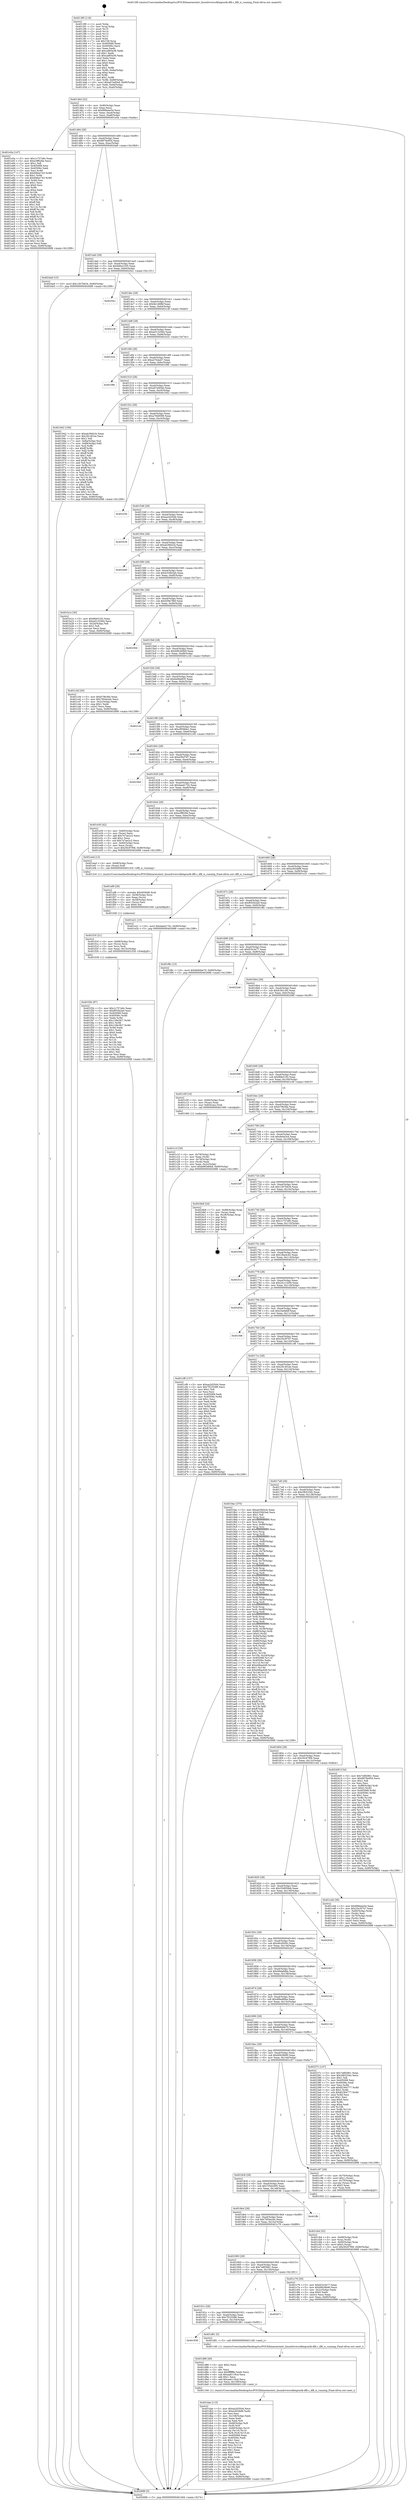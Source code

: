 digraph "0x4013f0" {
  label = "0x4013f0 (/mnt/c/Users/mathe/Desktop/tcc/POCII/binaries/extr_linuxdriversclktegraclk-dfll.c_dfll_is_running_Final-ollvm.out::main(0))"
  labelloc = "t"
  node[shape=record]

  Entry [label="",width=0.3,height=0.3,shape=circle,fillcolor=black,style=filled]
  "0x401464" [label="{
     0x401464 [32]\l
     | [instrs]\l
     &nbsp;&nbsp;0x401464 \<+6\>: mov -0x90(%rbp),%eax\l
     &nbsp;&nbsp;0x40146a \<+2\>: mov %eax,%ecx\l
     &nbsp;&nbsp;0x40146c \<+6\>: sub $0x868eea5d,%ecx\l
     &nbsp;&nbsp;0x401472 \<+6\>: mov %eax,-0xa4(%rbp)\l
     &nbsp;&nbsp;0x401478 \<+6\>: mov %ecx,-0xa8(%rbp)\l
     &nbsp;&nbsp;0x40147e \<+6\>: je 0000000000401e5a \<main+0xa6a\>\l
  }"]
  "0x401e5a" [label="{
     0x401e5a [147]\l
     | [instrs]\l
     &nbsp;&nbsp;0x401e5a \<+5\>: mov $0x1c757a9c,%eax\l
     &nbsp;&nbsp;0x401e5f \<+5\>: mov $0xe3ff026e,%ecx\l
     &nbsp;&nbsp;0x401e64 \<+2\>: mov $0x1,%dl\l
     &nbsp;&nbsp;0x401e66 \<+7\>: mov 0x405068,%esi\l
     &nbsp;&nbsp;0x401e6d \<+7\>: mov 0x40506c,%edi\l
     &nbsp;&nbsp;0x401e74 \<+3\>: mov %esi,%r8d\l
     &nbsp;&nbsp;0x401e77 \<+7\>: add $0x94fee743,%r8d\l
     &nbsp;&nbsp;0x401e7e \<+4\>: sub $0x1,%r8d\l
     &nbsp;&nbsp;0x401e82 \<+7\>: sub $0x94fee743,%r8d\l
     &nbsp;&nbsp;0x401e89 \<+4\>: imul %r8d,%esi\l
     &nbsp;&nbsp;0x401e8d \<+3\>: and $0x1,%esi\l
     &nbsp;&nbsp;0x401e90 \<+3\>: cmp $0x0,%esi\l
     &nbsp;&nbsp;0x401e93 \<+4\>: sete %r9b\l
     &nbsp;&nbsp;0x401e97 \<+3\>: cmp $0xa,%edi\l
     &nbsp;&nbsp;0x401e9a \<+4\>: setl %r10b\l
     &nbsp;&nbsp;0x401e9e \<+3\>: mov %r9b,%r11b\l
     &nbsp;&nbsp;0x401ea1 \<+4\>: xor $0xff,%r11b\l
     &nbsp;&nbsp;0x401ea5 \<+3\>: mov %r10b,%bl\l
     &nbsp;&nbsp;0x401ea8 \<+3\>: xor $0xff,%bl\l
     &nbsp;&nbsp;0x401eab \<+3\>: xor $0x1,%dl\l
     &nbsp;&nbsp;0x401eae \<+3\>: mov %r11b,%r14b\l
     &nbsp;&nbsp;0x401eb1 \<+4\>: and $0xff,%r14b\l
     &nbsp;&nbsp;0x401eb5 \<+3\>: and %dl,%r9b\l
     &nbsp;&nbsp;0x401eb8 \<+3\>: mov %bl,%r15b\l
     &nbsp;&nbsp;0x401ebb \<+4\>: and $0xff,%r15b\l
     &nbsp;&nbsp;0x401ebf \<+3\>: and %dl,%r10b\l
     &nbsp;&nbsp;0x401ec2 \<+3\>: or %r9b,%r14b\l
     &nbsp;&nbsp;0x401ec5 \<+3\>: or %r10b,%r15b\l
     &nbsp;&nbsp;0x401ec8 \<+3\>: xor %r15b,%r14b\l
     &nbsp;&nbsp;0x401ecb \<+3\>: or %bl,%r11b\l
     &nbsp;&nbsp;0x401ece \<+4\>: xor $0xff,%r11b\l
     &nbsp;&nbsp;0x401ed2 \<+3\>: or $0x1,%dl\l
     &nbsp;&nbsp;0x401ed5 \<+3\>: and %dl,%r11b\l
     &nbsp;&nbsp;0x401ed8 \<+3\>: or %r11b,%r14b\l
     &nbsp;&nbsp;0x401edb \<+4\>: test $0x1,%r14b\l
     &nbsp;&nbsp;0x401edf \<+3\>: cmovne %ecx,%eax\l
     &nbsp;&nbsp;0x401ee2 \<+6\>: mov %eax,-0x90(%rbp)\l
     &nbsp;&nbsp;0x401ee8 \<+5\>: jmp 0000000000402688 \<main+0x1298\>\l
  }"]
  "0x401484" [label="{
     0x401484 [28]\l
     | [instrs]\l
     &nbsp;&nbsp;0x401484 \<+5\>: jmp 0000000000401489 \<main+0x99\>\l
     &nbsp;&nbsp;0x401489 \<+6\>: mov -0xa4(%rbp),%eax\l
     &nbsp;&nbsp;0x40148f \<+5\>: sub $0x8976e954,%eax\l
     &nbsp;&nbsp;0x401494 \<+6\>: mov %eax,-0xac(%rbp)\l
     &nbsp;&nbsp;0x40149a \<+6\>: je 00000000004024a9 \<main+0x10b9\>\l
  }"]
  Exit [label="",width=0.3,height=0.3,shape=circle,fillcolor=black,style=filled,peripheries=2]
  "0x4024a9" [label="{
     0x4024a9 [15]\l
     | [instrs]\l
     &nbsp;&nbsp;0x4024a9 \<+10\>: movl $0x12b7b634,-0x90(%rbp)\l
     &nbsp;&nbsp;0x4024b3 \<+5\>: jmp 0000000000402688 \<main+0x1298\>\l
  }"]
  "0x4014a0" [label="{
     0x4014a0 [28]\l
     | [instrs]\l
     &nbsp;&nbsp;0x4014a0 \<+5\>: jmp 00000000004014a5 \<main+0xb5\>\l
     &nbsp;&nbsp;0x4014a5 \<+6\>: mov -0xa4(%rbp),%eax\l
     &nbsp;&nbsp;0x4014ab \<+5\>: sub $0x9d0a1035,%eax\l
     &nbsp;&nbsp;0x4014b0 \<+6\>: mov %eax,-0xb0(%rbp)\l
     &nbsp;&nbsp;0x4014b6 \<+6\>: je 00000000004025e1 \<main+0x11f1\>\l
  }"]
  "0x401f2b" [label="{
     0x401f2b [97]\l
     | [instrs]\l
     &nbsp;&nbsp;0x401f2b \<+5\>: mov $0x1c757a9c,%eax\l
     &nbsp;&nbsp;0x401f30 \<+5\>: mov $0xf055b2a0,%esi\l
     &nbsp;&nbsp;0x401f35 \<+7\>: mov 0x405068,%edx\l
     &nbsp;&nbsp;0x401f3c \<+8\>: mov 0x40506c,%r8d\l
     &nbsp;&nbsp;0x401f44 \<+3\>: mov %edx,%r9d\l
     &nbsp;&nbsp;0x401f47 \<+7\>: sub $0x129e3fc7,%r9d\l
     &nbsp;&nbsp;0x401f4e \<+4\>: sub $0x1,%r9d\l
     &nbsp;&nbsp;0x401f52 \<+7\>: add $0x129e3fc7,%r9d\l
     &nbsp;&nbsp;0x401f59 \<+4\>: imul %r9d,%edx\l
     &nbsp;&nbsp;0x401f5d \<+3\>: and $0x1,%edx\l
     &nbsp;&nbsp;0x401f60 \<+3\>: cmp $0x0,%edx\l
     &nbsp;&nbsp;0x401f63 \<+4\>: sete %r10b\l
     &nbsp;&nbsp;0x401f67 \<+4\>: cmp $0xa,%r8d\l
     &nbsp;&nbsp;0x401f6b \<+4\>: setl %r11b\l
     &nbsp;&nbsp;0x401f6f \<+3\>: mov %r10b,%bl\l
     &nbsp;&nbsp;0x401f72 \<+3\>: and %r11b,%bl\l
     &nbsp;&nbsp;0x401f75 \<+3\>: xor %r11b,%r10b\l
     &nbsp;&nbsp;0x401f78 \<+3\>: or %r10b,%bl\l
     &nbsp;&nbsp;0x401f7b \<+3\>: test $0x1,%bl\l
     &nbsp;&nbsp;0x401f7e \<+3\>: cmovne %esi,%eax\l
     &nbsp;&nbsp;0x401f81 \<+6\>: mov %eax,-0x90(%rbp)\l
     &nbsp;&nbsp;0x401f87 \<+5\>: jmp 0000000000402688 \<main+0x1298\>\l
  }"]
  "0x4025e1" [label="{
     0x4025e1\l
  }", style=dashed]
  "0x4014bc" [label="{
     0x4014bc [28]\l
     | [instrs]\l
     &nbsp;&nbsp;0x4014bc \<+5\>: jmp 00000000004014c1 \<main+0xd1\>\l
     &nbsp;&nbsp;0x4014c1 \<+6\>: mov -0xa4(%rbp),%eax\l
     &nbsp;&nbsp;0x4014c7 \<+5\>: sub $0x9e146fbf,%eax\l
     &nbsp;&nbsp;0x4014cc \<+6\>: mov %eax,-0xb4(%rbp)\l
     &nbsp;&nbsp;0x4014d2 \<+6\>: je 00000000004021df \<main+0xdef\>\l
  }"]
  "0x401f16" [label="{
     0x401f16 [21]\l
     | [instrs]\l
     &nbsp;&nbsp;0x401f16 \<+4\>: mov -0x68(%rbp),%rcx\l
     &nbsp;&nbsp;0x401f1a \<+3\>: mov (%rcx),%rcx\l
     &nbsp;&nbsp;0x401f1d \<+3\>: mov %rcx,%rdi\l
     &nbsp;&nbsp;0x401f20 \<+6\>: mov %eax,-0x15c(%rbp)\l
     &nbsp;&nbsp;0x401f26 \<+5\>: call 0000000000401030 \<free@plt\>\l
     | [calls]\l
     &nbsp;&nbsp;0x401030 \{1\} (unknown)\l
  }"]
  "0x4021df" [label="{
     0x4021df\l
  }", style=dashed]
  "0x4014d8" [label="{
     0x4014d8 [28]\l
     | [instrs]\l
     &nbsp;&nbsp;0x4014d8 \<+5\>: jmp 00000000004014dd \<main+0xed\>\l
     &nbsp;&nbsp;0x4014dd \<+6\>: mov -0xa4(%rbp),%eax\l
     &nbsp;&nbsp;0x4014e3 \<+5\>: sub $0xa0132564,%eax\l
     &nbsp;&nbsp;0x4014e8 \<+6\>: mov %eax,-0xb8(%rbp)\l
     &nbsp;&nbsp;0x4014ee \<+6\>: je 0000000000401b3c \<main+0x74c\>\l
  }"]
  "0x401ef9" [label="{
     0x401ef9 [29]\l
     | [instrs]\l
     &nbsp;&nbsp;0x401ef9 \<+10\>: movabs $0x4030d6,%rdi\l
     &nbsp;&nbsp;0x401f03 \<+4\>: mov -0x58(%rbp),%rcx\l
     &nbsp;&nbsp;0x401f07 \<+2\>: mov %eax,(%rcx)\l
     &nbsp;&nbsp;0x401f09 \<+4\>: mov -0x58(%rbp),%rcx\l
     &nbsp;&nbsp;0x401f0d \<+2\>: mov (%rcx),%esi\l
     &nbsp;&nbsp;0x401f0f \<+2\>: mov $0x0,%al\l
     &nbsp;&nbsp;0x401f11 \<+5\>: call 0000000000401040 \<printf@plt\>\l
     | [calls]\l
     &nbsp;&nbsp;0x401040 \{1\} (unknown)\l
  }"]
  "0x401b3c" [label="{
     0x401b3c\l
  }", style=dashed]
  "0x4014f4" [label="{
     0x4014f4 [28]\l
     | [instrs]\l
     &nbsp;&nbsp;0x4014f4 \<+5\>: jmp 00000000004014f9 \<main+0x109\>\l
     &nbsp;&nbsp;0x4014f9 \<+6\>: mov -0xa4(%rbp),%eax\l
     &nbsp;&nbsp;0x4014ff \<+5\>: sub $0xa27b4a47,%eax\l
     &nbsp;&nbsp;0x401504 \<+6\>: mov %eax,-0xbc(%rbp)\l
     &nbsp;&nbsp;0x40150a \<+6\>: je 0000000000401f9b \<main+0xbab\>\l
  }"]
  "0x401dae" [label="{
     0x401dae [115]\l
     | [instrs]\l
     &nbsp;&nbsp;0x401dae \<+5\>: mov $0xaa2d35d4,%ecx\l
     &nbsp;&nbsp;0x401db3 \<+5\>: mov $0xec834bf6,%edx\l
     &nbsp;&nbsp;0x401db8 \<+2\>: xor %esi,%esi\l
     &nbsp;&nbsp;0x401dba \<+6\>: mov -0x158(%rbp),%edi\l
     &nbsp;&nbsp;0x401dc0 \<+3\>: imul %eax,%edi\l
     &nbsp;&nbsp;0x401dc3 \<+3\>: movslq %edi,%r8\l
     &nbsp;&nbsp;0x401dc6 \<+4\>: mov -0x68(%rbp),%r9\l
     &nbsp;&nbsp;0x401dca \<+3\>: mov (%r9),%r9\l
     &nbsp;&nbsp;0x401dcd \<+4\>: mov -0x60(%rbp),%r10\l
     &nbsp;&nbsp;0x401dd1 \<+3\>: movslq (%r10),%r10\l
     &nbsp;&nbsp;0x401dd4 \<+4\>: mov %r8,(%r9,%r10,8)\l
     &nbsp;&nbsp;0x401dd8 \<+7\>: mov 0x405068,%eax\l
     &nbsp;&nbsp;0x401ddf \<+7\>: mov 0x40506c,%edi\l
     &nbsp;&nbsp;0x401de6 \<+3\>: sub $0x1,%esi\l
     &nbsp;&nbsp;0x401de9 \<+3\>: mov %eax,%r11d\l
     &nbsp;&nbsp;0x401dec \<+3\>: add %esi,%r11d\l
     &nbsp;&nbsp;0x401def \<+4\>: imul %r11d,%eax\l
     &nbsp;&nbsp;0x401df3 \<+3\>: and $0x1,%eax\l
     &nbsp;&nbsp;0x401df6 \<+3\>: cmp $0x0,%eax\l
     &nbsp;&nbsp;0x401df9 \<+3\>: sete %bl\l
     &nbsp;&nbsp;0x401dfc \<+3\>: cmp $0xa,%edi\l
     &nbsp;&nbsp;0x401dff \<+4\>: setl %r14b\l
     &nbsp;&nbsp;0x401e03 \<+3\>: mov %bl,%r15b\l
     &nbsp;&nbsp;0x401e06 \<+3\>: and %r14b,%r15b\l
     &nbsp;&nbsp;0x401e09 \<+3\>: xor %r14b,%bl\l
     &nbsp;&nbsp;0x401e0c \<+3\>: or %bl,%r15b\l
     &nbsp;&nbsp;0x401e0f \<+4\>: test $0x1,%r15b\l
     &nbsp;&nbsp;0x401e13 \<+3\>: cmovne %edx,%ecx\l
     &nbsp;&nbsp;0x401e16 \<+6\>: mov %ecx,-0x90(%rbp)\l
     &nbsp;&nbsp;0x401e1c \<+5\>: jmp 0000000000402688 \<main+0x1298\>\l
  }"]
  "0x401f9b" [label="{
     0x401f9b\l
  }", style=dashed]
  "0x401510" [label="{
     0x401510 [28]\l
     | [instrs]\l
     &nbsp;&nbsp;0x401510 \<+5\>: jmp 0000000000401515 \<main+0x125\>\l
     &nbsp;&nbsp;0x401515 \<+6\>: mov -0xa4(%rbp),%eax\l
     &nbsp;&nbsp;0x40151b \<+5\>: sub $0xa67ed04d,%eax\l
     &nbsp;&nbsp;0x401520 \<+6\>: mov %eax,-0xc0(%rbp)\l
     &nbsp;&nbsp;0x401526 \<+6\>: je 0000000000401942 \<main+0x552\>\l
  }"]
  "0x401d86" [label="{
     0x401d86 [40]\l
     | [instrs]\l
     &nbsp;&nbsp;0x401d86 \<+5\>: mov $0x2,%ecx\l
     &nbsp;&nbsp;0x401d8b \<+1\>: cltd\l
     &nbsp;&nbsp;0x401d8c \<+2\>: idiv %ecx\l
     &nbsp;&nbsp;0x401d8e \<+6\>: imul $0xfffffffe,%edx,%ecx\l
     &nbsp;&nbsp;0x401d94 \<+6\>: sub $0xaa6119cd,%ecx\l
     &nbsp;&nbsp;0x401d9a \<+3\>: add $0x1,%ecx\l
     &nbsp;&nbsp;0x401d9d \<+6\>: add $0xaa6119cd,%ecx\l
     &nbsp;&nbsp;0x401da3 \<+6\>: mov %ecx,-0x158(%rbp)\l
     &nbsp;&nbsp;0x401da9 \<+5\>: call 0000000000401160 \<next_i\>\l
     | [calls]\l
     &nbsp;&nbsp;0x401160 \{1\} (/mnt/c/Users/mathe/Desktop/tcc/POCII/binaries/extr_linuxdriversclktegraclk-dfll.c_dfll_is_running_Final-ollvm.out::next_i)\l
  }"]
  "0x401942" [label="{
     0x401942 [106]\l
     | [instrs]\l
     &nbsp;&nbsp;0x401942 \<+5\>: mov $0xab39d2cb,%eax\l
     &nbsp;&nbsp;0x401947 \<+5\>: mov $0x2814f1ee,%ecx\l
     &nbsp;&nbsp;0x40194c \<+2\>: mov $0x1,%dl\l
     &nbsp;&nbsp;0x40194e \<+7\>: mov -0x8a(%rbp),%sil\l
     &nbsp;&nbsp;0x401955 \<+7\>: mov -0x89(%rbp),%dil\l
     &nbsp;&nbsp;0x40195c \<+3\>: mov %sil,%r8b\l
     &nbsp;&nbsp;0x40195f \<+4\>: xor $0xff,%r8b\l
     &nbsp;&nbsp;0x401963 \<+3\>: mov %dil,%r9b\l
     &nbsp;&nbsp;0x401966 \<+4\>: xor $0xff,%r9b\l
     &nbsp;&nbsp;0x40196a \<+3\>: xor $0x1,%dl\l
     &nbsp;&nbsp;0x40196d \<+3\>: mov %r8b,%r10b\l
     &nbsp;&nbsp;0x401970 \<+4\>: and $0xff,%r10b\l
     &nbsp;&nbsp;0x401974 \<+3\>: and %dl,%sil\l
     &nbsp;&nbsp;0x401977 \<+3\>: mov %r9b,%r11b\l
     &nbsp;&nbsp;0x40197a \<+4\>: and $0xff,%r11b\l
     &nbsp;&nbsp;0x40197e \<+3\>: and %dl,%dil\l
     &nbsp;&nbsp;0x401981 \<+3\>: or %sil,%r10b\l
     &nbsp;&nbsp;0x401984 \<+3\>: or %dil,%r11b\l
     &nbsp;&nbsp;0x401987 \<+3\>: xor %r11b,%r10b\l
     &nbsp;&nbsp;0x40198a \<+3\>: or %r9b,%r8b\l
     &nbsp;&nbsp;0x40198d \<+4\>: xor $0xff,%r8b\l
     &nbsp;&nbsp;0x401991 \<+3\>: or $0x1,%dl\l
     &nbsp;&nbsp;0x401994 \<+3\>: and %dl,%r8b\l
     &nbsp;&nbsp;0x401997 \<+3\>: or %r8b,%r10b\l
     &nbsp;&nbsp;0x40199a \<+4\>: test $0x1,%r10b\l
     &nbsp;&nbsp;0x40199e \<+3\>: cmovne %ecx,%eax\l
     &nbsp;&nbsp;0x4019a1 \<+6\>: mov %eax,-0x90(%rbp)\l
     &nbsp;&nbsp;0x4019a7 \<+5\>: jmp 0000000000402688 \<main+0x1298\>\l
  }"]
  "0x40152c" [label="{
     0x40152c [28]\l
     | [instrs]\l
     &nbsp;&nbsp;0x40152c \<+5\>: jmp 0000000000401531 \<main+0x141\>\l
     &nbsp;&nbsp;0x401531 \<+6\>: mov -0xa4(%rbp),%eax\l
     &nbsp;&nbsp;0x401537 \<+5\>: sub $0xa7948599,%eax\l
     &nbsp;&nbsp;0x40153c \<+6\>: mov %eax,-0xc4(%rbp)\l
     &nbsp;&nbsp;0x401542 \<+6\>: je 000000000040225b \<main+0xe6b\>\l
  }"]
  "0x402688" [label="{
     0x402688 [5]\l
     | [instrs]\l
     &nbsp;&nbsp;0x402688 \<+5\>: jmp 0000000000401464 \<main+0x74\>\l
  }"]
  "0x4013f0" [label="{
     0x4013f0 [116]\l
     | [instrs]\l
     &nbsp;&nbsp;0x4013f0 \<+1\>: push %rbp\l
     &nbsp;&nbsp;0x4013f1 \<+3\>: mov %rsp,%rbp\l
     &nbsp;&nbsp;0x4013f4 \<+2\>: push %r15\l
     &nbsp;&nbsp;0x4013f6 \<+2\>: push %r14\l
     &nbsp;&nbsp;0x4013f8 \<+2\>: push %r13\l
     &nbsp;&nbsp;0x4013fa \<+2\>: push %r12\l
     &nbsp;&nbsp;0x4013fc \<+1\>: push %rbx\l
     &nbsp;&nbsp;0x4013fd \<+7\>: sub $0x158,%rsp\l
     &nbsp;&nbsp;0x401404 \<+7\>: mov 0x405068,%eax\l
     &nbsp;&nbsp;0x40140b \<+7\>: mov 0x40506c,%ecx\l
     &nbsp;&nbsp;0x401412 \<+2\>: mov %eax,%edx\l
     &nbsp;&nbsp;0x401414 \<+6\>: add $0xcaf93a38,%edx\l
     &nbsp;&nbsp;0x40141a \<+3\>: sub $0x1,%edx\l
     &nbsp;&nbsp;0x40141d \<+6\>: sub $0xcaf93a38,%edx\l
     &nbsp;&nbsp;0x401423 \<+3\>: imul %edx,%eax\l
     &nbsp;&nbsp;0x401426 \<+3\>: and $0x1,%eax\l
     &nbsp;&nbsp;0x401429 \<+3\>: cmp $0x0,%eax\l
     &nbsp;&nbsp;0x40142c \<+4\>: sete %r8b\l
     &nbsp;&nbsp;0x401430 \<+4\>: and $0x1,%r8b\l
     &nbsp;&nbsp;0x401434 \<+7\>: mov %r8b,-0x8a(%rbp)\l
     &nbsp;&nbsp;0x40143b \<+3\>: cmp $0xa,%ecx\l
     &nbsp;&nbsp;0x40143e \<+4\>: setl %r8b\l
     &nbsp;&nbsp;0x401442 \<+4\>: and $0x1,%r8b\l
     &nbsp;&nbsp;0x401446 \<+7\>: mov %r8b,-0x89(%rbp)\l
     &nbsp;&nbsp;0x40144d \<+10\>: movl $0xa67ed04d,-0x90(%rbp)\l
     &nbsp;&nbsp;0x401457 \<+6\>: mov %edi,-0x94(%rbp)\l
     &nbsp;&nbsp;0x40145d \<+7\>: mov %rsi,-0xa0(%rbp)\l
  }"]
  "0x401938" [label="{
     0x401938\l
  }", style=dashed]
  "0x40225b" [label="{
     0x40225b\l
  }", style=dashed]
  "0x401548" [label="{
     0x401548 [28]\l
     | [instrs]\l
     &nbsp;&nbsp;0x401548 \<+5\>: jmp 000000000040154d \<main+0x15d\>\l
     &nbsp;&nbsp;0x40154d \<+6\>: mov -0xa4(%rbp),%eax\l
     &nbsp;&nbsp;0x401553 \<+5\>: sub $0xaa2d35d4,%eax\l
     &nbsp;&nbsp;0x401558 \<+6\>: mov %eax,-0xc8(%rbp)\l
     &nbsp;&nbsp;0x40155e \<+6\>: je 0000000000402536 \<main+0x1146\>\l
  }"]
  "0x401d81" [label="{
     0x401d81 [5]\l
     | [instrs]\l
     &nbsp;&nbsp;0x401d81 \<+5\>: call 0000000000401160 \<next_i\>\l
     | [calls]\l
     &nbsp;&nbsp;0x401160 \{1\} (/mnt/c/Users/mathe/Desktop/tcc/POCII/binaries/extr_linuxdriversclktegraclk-dfll.c_dfll_is_running_Final-ollvm.out::next_i)\l
  }"]
  "0x402536" [label="{
     0x402536\l
  }", style=dashed]
  "0x401564" [label="{
     0x401564 [28]\l
     | [instrs]\l
     &nbsp;&nbsp;0x401564 \<+5\>: jmp 0000000000401569 \<main+0x179\>\l
     &nbsp;&nbsp;0x401569 \<+6\>: mov -0xa4(%rbp),%eax\l
     &nbsp;&nbsp;0x40156f \<+5\>: sub $0xab39d2cb,%eax\l
     &nbsp;&nbsp;0x401574 \<+6\>: mov %eax,-0xcc(%rbp)\l
     &nbsp;&nbsp;0x40157a \<+6\>: je 00000000004024d0 \<main+0x10e0\>\l
  }"]
  "0x40191c" [label="{
     0x40191c [28]\l
     | [instrs]\l
     &nbsp;&nbsp;0x40191c \<+5\>: jmp 0000000000401921 \<main+0x531\>\l
     &nbsp;&nbsp;0x401921 \<+6\>: mov -0xa4(%rbp),%eax\l
     &nbsp;&nbsp;0x401927 \<+5\>: sub $0x7f225586,%eax\l
     &nbsp;&nbsp;0x40192c \<+6\>: mov %eax,-0x154(%rbp)\l
     &nbsp;&nbsp;0x401932 \<+6\>: je 0000000000401d81 \<main+0x991\>\l
  }"]
  "0x4024d0" [label="{
     0x4024d0\l
  }", style=dashed]
  "0x401580" [label="{
     0x401580 [28]\l
     | [instrs]\l
     &nbsp;&nbsp;0x401580 \<+5\>: jmp 0000000000401585 \<main+0x195\>\l
     &nbsp;&nbsp;0x401585 \<+6\>: mov -0xa4(%rbp),%eax\l
     &nbsp;&nbsp;0x40158b \<+5\>: sub $0xb330b3a4,%eax\l
     &nbsp;&nbsp;0x401590 \<+6\>: mov %eax,-0xd0(%rbp)\l
     &nbsp;&nbsp;0x401596 \<+6\>: je 0000000000401b1e \<main+0x72e\>\l
  }"]
  "0x402671" [label="{
     0x402671\l
  }", style=dashed]
  "0x401b1e" [label="{
     0x401b1e [30]\l
     | [instrs]\l
     &nbsp;&nbsp;0x401b1e \<+5\>: mov $0x8bb5192,%eax\l
     &nbsp;&nbsp;0x401b23 \<+5\>: mov $0xa0132564,%ecx\l
     &nbsp;&nbsp;0x401b28 \<+3\>: mov -0x2d(%rbp),%dl\l
     &nbsp;&nbsp;0x401b2b \<+3\>: test $0x1,%dl\l
     &nbsp;&nbsp;0x401b2e \<+3\>: cmovne %ecx,%eax\l
     &nbsp;&nbsp;0x401b31 \<+6\>: mov %eax,-0x90(%rbp)\l
     &nbsp;&nbsp;0x401b37 \<+5\>: jmp 0000000000402688 \<main+0x1298\>\l
  }"]
  "0x40159c" [label="{
     0x40159c [28]\l
     | [instrs]\l
     &nbsp;&nbsp;0x40159c \<+5\>: jmp 00000000004015a1 \<main+0x1b1\>\l
     &nbsp;&nbsp;0x4015a1 \<+6\>: mov -0xa4(%rbp),%eax\l
     &nbsp;&nbsp;0x4015a7 \<+5\>: sub $0xb59e7fb9,%eax\l
     &nbsp;&nbsp;0x4015ac \<+6\>: mov %eax,-0xd4(%rbp)\l
     &nbsp;&nbsp;0x4015b2 \<+6\>: je 000000000040230d \<main+0xf1d\>\l
  }"]
  "0x401cb4" [label="{
     0x401cb4 [32]\l
     | [instrs]\l
     &nbsp;&nbsp;0x401cb4 \<+4\>: mov -0x68(%rbp),%rdi\l
     &nbsp;&nbsp;0x401cb8 \<+3\>: mov %rax,(%rdi)\l
     &nbsp;&nbsp;0x401cbb \<+4\>: mov -0x60(%rbp),%rax\l
     &nbsp;&nbsp;0x401cbf \<+6\>: movl $0x0,(%rax)\l
     &nbsp;&nbsp;0x401cc5 \<+10\>: movl $0x30c97f06,-0x90(%rbp)\l
     &nbsp;&nbsp;0x401ccf \<+5\>: jmp 0000000000402688 \<main+0x1298\>\l
  }"]
  "0x40230d" [label="{
     0x40230d\l
  }", style=dashed]
  "0x4015b8" [label="{
     0x4015b8 [28]\l
     | [instrs]\l
     &nbsp;&nbsp;0x4015b8 \<+5\>: jmp 00000000004015bd \<main+0x1cd\>\l
     &nbsp;&nbsp;0x4015bd \<+6\>: mov -0xa4(%rbp),%eax\l
     &nbsp;&nbsp;0x4015c3 \<+5\>: sub $0xb963d0b9,%eax\l
     &nbsp;&nbsp;0x4015c8 \<+6\>: mov %eax,-0xd8(%rbp)\l
     &nbsp;&nbsp;0x4015ce \<+6\>: je 0000000000401c3d \<main+0x84d\>\l
  }"]
  "0x401900" [label="{
     0x401900 [28]\l
     | [instrs]\l
     &nbsp;&nbsp;0x401900 \<+5\>: jmp 0000000000401905 \<main+0x515\>\l
     &nbsp;&nbsp;0x401905 \<+6\>: mov -0xa4(%rbp),%eax\l
     &nbsp;&nbsp;0x40190b \<+5\>: sub $0x7e8f2861,%eax\l
     &nbsp;&nbsp;0x401910 \<+6\>: mov %eax,-0x150(%rbp)\l
     &nbsp;&nbsp;0x401916 \<+6\>: je 0000000000402671 \<main+0x1281\>\l
  }"]
  "0x401c3d" [label="{
     0x401c3d [30]\l
     | [instrs]\l
     &nbsp;&nbsp;0x401c3d \<+5\>: mov $0xb79b36e,%eax\l
     &nbsp;&nbsp;0x401c42 \<+5\>: mov $0x7954e2dc,%ecx\l
     &nbsp;&nbsp;0x401c47 \<+3\>: mov -0x2c(%rbp),%edx\l
     &nbsp;&nbsp;0x401c4a \<+3\>: cmp $0x1,%edx\l
     &nbsp;&nbsp;0x401c4d \<+3\>: cmovl %ecx,%eax\l
     &nbsp;&nbsp;0x401c50 \<+6\>: mov %eax,-0x90(%rbp)\l
     &nbsp;&nbsp;0x401c56 \<+5\>: jmp 0000000000402688 \<main+0x1298\>\l
  }"]
  "0x4015d4" [label="{
     0x4015d4 [28]\l
     | [instrs]\l
     &nbsp;&nbsp;0x4015d4 \<+5\>: jmp 00000000004015d9 \<main+0x1e9\>\l
     &nbsp;&nbsp;0x4015d9 \<+6\>: mov -0xa4(%rbp),%eax\l
     &nbsp;&nbsp;0x4015df \<+5\>: sub $0xbe9de835,%eax\l
     &nbsp;&nbsp;0x4015e4 \<+6\>: mov %eax,-0xdc(%rbp)\l
     &nbsp;&nbsp;0x4015ea \<+6\>: je 000000000040214c \<main+0xd5c\>\l
  }"]
  "0x401c79" [label="{
     0x401c79 [30]\l
     | [instrs]\l
     &nbsp;&nbsp;0x401c79 \<+5\>: mov $0xf23c3e77,%eax\l
     &nbsp;&nbsp;0x401c7e \<+5\>: mov $0x6f429b90,%ecx\l
     &nbsp;&nbsp;0x401c83 \<+3\>: mov -0x2c(%rbp),%edx\l
     &nbsp;&nbsp;0x401c86 \<+3\>: cmp $0x0,%edx\l
     &nbsp;&nbsp;0x401c89 \<+3\>: cmove %ecx,%eax\l
     &nbsp;&nbsp;0x401c8c \<+6\>: mov %eax,-0x90(%rbp)\l
     &nbsp;&nbsp;0x401c92 \<+5\>: jmp 0000000000402688 \<main+0x1298\>\l
  }"]
  "0x40214c" [label="{
     0x40214c\l
  }", style=dashed]
  "0x4015f0" [label="{
     0x4015f0 [28]\l
     | [instrs]\l
     &nbsp;&nbsp;0x4015f0 \<+5\>: jmp 00000000004015f5 \<main+0x205\>\l
     &nbsp;&nbsp;0x4015f5 \<+6\>: mov -0xa4(%rbp),%eax\l
     &nbsp;&nbsp;0x4015fb \<+5\>: sub $0xcf938de1,%eax\l
     &nbsp;&nbsp;0x401600 \<+6\>: mov %eax,-0xe0(%rbp)\l
     &nbsp;&nbsp;0x401606 \<+6\>: je 0000000000401c00 \<main+0x810\>\l
  }"]
  "0x4018e4" [label="{
     0x4018e4 [28]\l
     | [instrs]\l
     &nbsp;&nbsp;0x4018e4 \<+5\>: jmp 00000000004018e9 \<main+0x4f9\>\l
     &nbsp;&nbsp;0x4018e9 \<+6\>: mov -0xa4(%rbp),%eax\l
     &nbsp;&nbsp;0x4018ef \<+5\>: sub $0x7954e2dc,%eax\l
     &nbsp;&nbsp;0x4018f4 \<+6\>: mov %eax,-0x14c(%rbp)\l
     &nbsp;&nbsp;0x4018fa \<+6\>: je 0000000000401c79 \<main+0x889\>\l
  }"]
  "0x401c00" [label="{
     0x401c00\l
  }", style=dashed]
  "0x40160c" [label="{
     0x40160c [28]\l
     | [instrs]\l
     &nbsp;&nbsp;0x40160c \<+5\>: jmp 0000000000401611 \<main+0x221\>\l
     &nbsp;&nbsp;0x401611 \<+6\>: mov -0xa4(%rbp),%eax\l
     &nbsp;&nbsp;0x401617 \<+5\>: sub $0xd3fcf797,%eax\l
     &nbsp;&nbsp;0x40161c \<+6\>: mov %eax,-0xe4(%rbp)\l
     &nbsp;&nbsp;0x401622 \<+6\>: je 000000000040236d \<main+0xf7d\>\l
  }"]
  "0x401ffc" [label="{
     0x401ffc\l
  }", style=dashed]
  "0x40236d" [label="{
     0x40236d\l
  }", style=dashed]
  "0x401628" [label="{
     0x401628 [28]\l
     | [instrs]\l
     &nbsp;&nbsp;0x401628 \<+5\>: jmp 000000000040162d \<main+0x23d\>\l
     &nbsp;&nbsp;0x40162d \<+6\>: mov -0xa4(%rbp),%eax\l
     &nbsp;&nbsp;0x401633 \<+5\>: sub $0xdaed170c,%eax\l
     &nbsp;&nbsp;0x401638 \<+6\>: mov %eax,-0xe8(%rbp)\l
     &nbsp;&nbsp;0x40163e \<+6\>: je 0000000000401e30 \<main+0xa40\>\l
  }"]
  "0x4018c8" [label="{
     0x4018c8 [28]\l
     | [instrs]\l
     &nbsp;&nbsp;0x4018c8 \<+5\>: jmp 00000000004018cd \<main+0x4dd\>\l
     &nbsp;&nbsp;0x4018cd \<+6\>: mov -0xa4(%rbp),%eax\l
     &nbsp;&nbsp;0x4018d3 \<+5\>: sub $0x705dc005,%eax\l
     &nbsp;&nbsp;0x4018d8 \<+6\>: mov %eax,-0x148(%rbp)\l
     &nbsp;&nbsp;0x4018de \<+6\>: je 0000000000401ffc \<main+0xc0c\>\l
  }"]
  "0x401e30" [label="{
     0x401e30 [42]\l
     | [instrs]\l
     &nbsp;&nbsp;0x401e30 \<+4\>: mov -0x60(%rbp),%rax\l
     &nbsp;&nbsp;0x401e34 \<+2\>: mov (%rax),%ecx\l
     &nbsp;&nbsp;0x401e36 \<+6\>: add $0x7e7ae2c2,%ecx\l
     &nbsp;&nbsp;0x401e3c \<+3\>: add $0x1,%ecx\l
     &nbsp;&nbsp;0x401e3f \<+6\>: sub $0x7e7ae2c2,%ecx\l
     &nbsp;&nbsp;0x401e45 \<+4\>: mov -0x60(%rbp),%rax\l
     &nbsp;&nbsp;0x401e49 \<+2\>: mov %ecx,(%rax)\l
     &nbsp;&nbsp;0x401e4b \<+10\>: movl $0x30c97f06,-0x90(%rbp)\l
     &nbsp;&nbsp;0x401e55 \<+5\>: jmp 0000000000402688 \<main+0x1298\>\l
  }"]
  "0x401644" [label="{
     0x401644 [28]\l
     | [instrs]\l
     &nbsp;&nbsp;0x401644 \<+5\>: jmp 0000000000401649 \<main+0x259\>\l
     &nbsp;&nbsp;0x401649 \<+6\>: mov -0xa4(%rbp),%eax\l
     &nbsp;&nbsp;0x40164f \<+5\>: sub $0xe3ff026e,%eax\l
     &nbsp;&nbsp;0x401654 \<+6\>: mov %eax,-0xec(%rbp)\l
     &nbsp;&nbsp;0x40165a \<+6\>: je 0000000000401eed \<main+0xafd\>\l
  }"]
  "0x401c97" [label="{
     0x401c97 [29]\l
     | [instrs]\l
     &nbsp;&nbsp;0x401c97 \<+4\>: mov -0x70(%rbp),%rax\l
     &nbsp;&nbsp;0x401c9b \<+6\>: movl $0x1,(%rax)\l
     &nbsp;&nbsp;0x401ca1 \<+4\>: mov -0x70(%rbp),%rax\l
     &nbsp;&nbsp;0x401ca5 \<+3\>: movslq (%rax),%rax\l
     &nbsp;&nbsp;0x401ca8 \<+4\>: shl $0x3,%rax\l
     &nbsp;&nbsp;0x401cac \<+3\>: mov %rax,%rdi\l
     &nbsp;&nbsp;0x401caf \<+5\>: call 0000000000401050 \<malloc@plt\>\l
     | [calls]\l
     &nbsp;&nbsp;0x401050 \{1\} (unknown)\l
  }"]
  "0x401eed" [label="{
     0x401eed [12]\l
     | [instrs]\l
     &nbsp;&nbsp;0x401eed \<+4\>: mov -0x68(%rbp),%rax\l
     &nbsp;&nbsp;0x401ef1 \<+3\>: mov (%rax),%rdi\l
     &nbsp;&nbsp;0x401ef4 \<+5\>: call 00000000004013c0 \<dfll_is_running\>\l
     | [calls]\l
     &nbsp;&nbsp;0x4013c0 \{1\} (/mnt/c/Users/mathe/Desktop/tcc/POCII/binaries/extr_linuxdriversclktegraclk-dfll.c_dfll_is_running_Final-ollvm.out::dfll_is_running)\l
  }"]
  "0x401660" [label="{
     0x401660 [28]\l
     | [instrs]\l
     &nbsp;&nbsp;0x401660 \<+5\>: jmp 0000000000401665 \<main+0x275\>\l
     &nbsp;&nbsp;0x401665 \<+6\>: mov -0xa4(%rbp),%eax\l
     &nbsp;&nbsp;0x40166b \<+5\>: sub $0xec834bf6,%eax\l
     &nbsp;&nbsp;0x401670 \<+6\>: mov %eax,-0xf0(%rbp)\l
     &nbsp;&nbsp;0x401676 \<+6\>: je 0000000000401e21 \<main+0xa31\>\l
  }"]
  "0x4018ac" [label="{
     0x4018ac [28]\l
     | [instrs]\l
     &nbsp;&nbsp;0x4018ac \<+5\>: jmp 00000000004018b1 \<main+0x4c1\>\l
     &nbsp;&nbsp;0x4018b1 \<+6\>: mov -0xa4(%rbp),%eax\l
     &nbsp;&nbsp;0x4018b7 \<+5\>: sub $0x6f429b90,%eax\l
     &nbsp;&nbsp;0x4018bc \<+6\>: mov %eax,-0x144(%rbp)\l
     &nbsp;&nbsp;0x4018c2 \<+6\>: je 0000000000401c97 \<main+0x8a7\>\l
  }"]
  "0x401e21" [label="{
     0x401e21 [15]\l
     | [instrs]\l
     &nbsp;&nbsp;0x401e21 \<+10\>: movl $0xdaed170c,-0x90(%rbp)\l
     &nbsp;&nbsp;0x401e2b \<+5\>: jmp 0000000000402688 \<main+0x1298\>\l
  }"]
  "0x40167c" [label="{
     0x40167c [28]\l
     | [instrs]\l
     &nbsp;&nbsp;0x40167c \<+5\>: jmp 0000000000401681 \<main+0x291\>\l
     &nbsp;&nbsp;0x401681 \<+6\>: mov -0xa4(%rbp),%eax\l
     &nbsp;&nbsp;0x401687 \<+5\>: sub $0xf055b2a0,%eax\l
     &nbsp;&nbsp;0x40168c \<+6\>: mov %eax,-0xf4(%rbp)\l
     &nbsp;&nbsp;0x401692 \<+6\>: je 0000000000401f8c \<main+0xb9c\>\l
  }"]
  "0x40237c" [label="{
     0x40237c [147]\l
     | [instrs]\l
     &nbsp;&nbsp;0x40237c \<+5\>: mov $0x7e8f2861,%eax\l
     &nbsp;&nbsp;0x402381 \<+5\>: mov $0x2fb5334c,%ecx\l
     &nbsp;&nbsp;0x402386 \<+2\>: mov $0x1,%dl\l
     &nbsp;&nbsp;0x402388 \<+7\>: mov 0x405068,%esi\l
     &nbsp;&nbsp;0x40238f \<+7\>: mov 0x40506c,%edi\l
     &nbsp;&nbsp;0x402396 \<+3\>: mov %esi,%r8d\l
     &nbsp;&nbsp;0x402399 \<+7\>: add $0x82364777,%r8d\l
     &nbsp;&nbsp;0x4023a0 \<+4\>: sub $0x1,%r8d\l
     &nbsp;&nbsp;0x4023a4 \<+7\>: sub $0x82364777,%r8d\l
     &nbsp;&nbsp;0x4023ab \<+4\>: imul %r8d,%esi\l
     &nbsp;&nbsp;0x4023af \<+3\>: and $0x1,%esi\l
     &nbsp;&nbsp;0x4023b2 \<+3\>: cmp $0x0,%esi\l
     &nbsp;&nbsp;0x4023b5 \<+4\>: sete %r9b\l
     &nbsp;&nbsp;0x4023b9 \<+3\>: cmp $0xa,%edi\l
     &nbsp;&nbsp;0x4023bc \<+4\>: setl %r10b\l
     &nbsp;&nbsp;0x4023c0 \<+3\>: mov %r9b,%r11b\l
     &nbsp;&nbsp;0x4023c3 \<+4\>: xor $0xff,%r11b\l
     &nbsp;&nbsp;0x4023c7 \<+3\>: mov %r10b,%bl\l
     &nbsp;&nbsp;0x4023ca \<+3\>: xor $0xff,%bl\l
     &nbsp;&nbsp;0x4023cd \<+3\>: xor $0x0,%dl\l
     &nbsp;&nbsp;0x4023d0 \<+3\>: mov %r11b,%r14b\l
     &nbsp;&nbsp;0x4023d3 \<+4\>: and $0x0,%r14b\l
     &nbsp;&nbsp;0x4023d7 \<+3\>: and %dl,%r9b\l
     &nbsp;&nbsp;0x4023da \<+3\>: mov %bl,%r15b\l
     &nbsp;&nbsp;0x4023dd \<+4\>: and $0x0,%r15b\l
     &nbsp;&nbsp;0x4023e1 \<+3\>: and %dl,%r10b\l
     &nbsp;&nbsp;0x4023e4 \<+3\>: or %r9b,%r14b\l
     &nbsp;&nbsp;0x4023e7 \<+3\>: or %r10b,%r15b\l
     &nbsp;&nbsp;0x4023ea \<+3\>: xor %r15b,%r14b\l
     &nbsp;&nbsp;0x4023ed \<+3\>: or %bl,%r11b\l
     &nbsp;&nbsp;0x4023f0 \<+4\>: xor $0xff,%r11b\l
     &nbsp;&nbsp;0x4023f4 \<+3\>: or $0x0,%dl\l
     &nbsp;&nbsp;0x4023f7 \<+3\>: and %dl,%r11b\l
     &nbsp;&nbsp;0x4023fa \<+3\>: or %r11b,%r14b\l
     &nbsp;&nbsp;0x4023fd \<+4\>: test $0x1,%r14b\l
     &nbsp;&nbsp;0x402401 \<+3\>: cmovne %ecx,%eax\l
     &nbsp;&nbsp;0x402404 \<+6\>: mov %eax,-0x90(%rbp)\l
     &nbsp;&nbsp;0x40240a \<+5\>: jmp 0000000000402688 \<main+0x1298\>\l
  }"]
  "0x401f8c" [label="{
     0x401f8c [15]\l
     | [instrs]\l
     &nbsp;&nbsp;0x401f8c \<+10\>: movl $0x6b9dde70,-0x90(%rbp)\l
     &nbsp;&nbsp;0x401f96 \<+5\>: jmp 0000000000402688 \<main+0x1298\>\l
  }"]
  "0x401698" [label="{
     0x401698 [28]\l
     | [instrs]\l
     &nbsp;&nbsp;0x401698 \<+5\>: jmp 000000000040169d \<main+0x2ad\>\l
     &nbsp;&nbsp;0x40169d \<+6\>: mov -0xa4(%rbp),%eax\l
     &nbsp;&nbsp;0x4016a3 \<+5\>: sub $0xf23c3e77,%eax\l
     &nbsp;&nbsp;0x4016a8 \<+6\>: mov %eax,-0xf8(%rbp)\l
     &nbsp;&nbsp;0x4016ae \<+6\>: je 00000000004022a8 \<main+0xeb8\>\l
  }"]
  "0x401890" [label="{
     0x401890 [28]\l
     | [instrs]\l
     &nbsp;&nbsp;0x401890 \<+5\>: jmp 0000000000401895 \<main+0x4a5\>\l
     &nbsp;&nbsp;0x401895 \<+6\>: mov -0xa4(%rbp),%eax\l
     &nbsp;&nbsp;0x40189b \<+5\>: sub $0x6b9dde70,%eax\l
     &nbsp;&nbsp;0x4018a0 \<+6\>: mov %eax,-0x140(%rbp)\l
     &nbsp;&nbsp;0x4018a6 \<+6\>: je 000000000040237c \<main+0xf8c\>\l
  }"]
  "0x4022a8" [label="{
     0x4022a8\l
  }", style=dashed]
  "0x4016b4" [label="{
     0x4016b4 [28]\l
     | [instrs]\l
     &nbsp;&nbsp;0x4016b4 \<+5\>: jmp 00000000004016b9 \<main+0x2c9\>\l
     &nbsp;&nbsp;0x4016b9 \<+6\>: mov -0xa4(%rbp),%eax\l
     &nbsp;&nbsp;0x4016bf \<+5\>: sub $0xfc361c92,%eax\l
     &nbsp;&nbsp;0x4016c4 \<+6\>: mov %eax,-0xfc(%rbp)\l
     &nbsp;&nbsp;0x4016ca \<+6\>: je 000000000040208f \<main+0xc9f\>\l
  }"]
  "0x40213d" [label="{
     0x40213d\l
  }", style=dashed]
  "0x40208f" [label="{
     0x40208f\l
  }", style=dashed]
  "0x4016d0" [label="{
     0x4016d0 [28]\l
     | [instrs]\l
     &nbsp;&nbsp;0x4016d0 \<+5\>: jmp 00000000004016d5 \<main+0x2e5\>\l
     &nbsp;&nbsp;0x4016d5 \<+6\>: mov -0xa4(%rbp),%eax\l
     &nbsp;&nbsp;0x4016db \<+5\>: sub $0x8bb5192,%eax\l
     &nbsp;&nbsp;0x4016e0 \<+6\>: mov %eax,-0x100(%rbp)\l
     &nbsp;&nbsp;0x4016e6 \<+6\>: je 0000000000401c0f \<main+0x81f\>\l
  }"]
  "0x401874" [label="{
     0x401874 [28]\l
     | [instrs]\l
     &nbsp;&nbsp;0x401874 \<+5\>: jmp 0000000000401879 \<main+0x489\>\l
     &nbsp;&nbsp;0x401879 \<+6\>: mov -0xa4(%rbp),%eax\l
     &nbsp;&nbsp;0x40187f \<+5\>: sub $0x48be88ba,%eax\l
     &nbsp;&nbsp;0x401884 \<+6\>: mov %eax,-0x13c(%rbp)\l
     &nbsp;&nbsp;0x40188a \<+6\>: je 000000000040213d \<main+0xd4d\>\l
  }"]
  "0x401c0f" [label="{
     0x401c0f [16]\l
     | [instrs]\l
     &nbsp;&nbsp;0x401c0f \<+4\>: mov -0x80(%rbp),%rax\l
     &nbsp;&nbsp;0x401c13 \<+3\>: mov (%rax),%rax\l
     &nbsp;&nbsp;0x401c16 \<+4\>: mov 0x8(%rax),%rdi\l
     &nbsp;&nbsp;0x401c1a \<+5\>: call 0000000000401060 \<atoi@plt\>\l
     | [calls]\l
     &nbsp;&nbsp;0x401060 \{1\} (unknown)\l
  }"]
  "0x4016ec" [label="{
     0x4016ec [28]\l
     | [instrs]\l
     &nbsp;&nbsp;0x4016ec \<+5\>: jmp 00000000004016f1 \<main+0x301\>\l
     &nbsp;&nbsp;0x4016f1 \<+6\>: mov -0xa4(%rbp),%eax\l
     &nbsp;&nbsp;0x4016f7 \<+5\>: sub $0xb79b36e,%eax\l
     &nbsp;&nbsp;0x4016fc \<+6\>: mov %eax,-0x104(%rbp)\l
     &nbsp;&nbsp;0x401702 \<+6\>: je 0000000000401c5b \<main+0x86b\>\l
  }"]
  "0x40224c" [label="{
     0x40224c\l
  }", style=dashed]
  "0x401c5b" [label="{
     0x401c5b\l
  }", style=dashed]
  "0x401708" [label="{
     0x401708 [28]\l
     | [instrs]\l
     &nbsp;&nbsp;0x401708 \<+5\>: jmp 000000000040170d \<main+0x31d\>\l
     &nbsp;&nbsp;0x40170d \<+6\>: mov -0xa4(%rbp),%eax\l
     &nbsp;&nbsp;0x401713 \<+5\>: sub $0xde443ce,%eax\l
     &nbsp;&nbsp;0x401718 \<+6\>: mov %eax,-0x108(%rbp)\l
     &nbsp;&nbsp;0x40171e \<+6\>: je 0000000000401b97 \<main+0x7a7\>\l
  }"]
  "0x401858" [label="{
     0x401858 [28]\l
     | [instrs]\l
     &nbsp;&nbsp;0x401858 \<+5\>: jmp 000000000040185d \<main+0x46d\>\l
     &nbsp;&nbsp;0x40185d \<+6\>: mov -0xa4(%rbp),%eax\l
     &nbsp;&nbsp;0x401863 \<+5\>: sub $0x46da8dbe,%eax\l
     &nbsp;&nbsp;0x401868 \<+6\>: mov %eax,-0x138(%rbp)\l
     &nbsp;&nbsp;0x40186e \<+6\>: je 000000000040224c \<main+0xe5c\>\l
  }"]
  "0x401b97" [label="{
     0x401b97\l
  }", style=dashed]
  "0x401724" [label="{
     0x401724 [28]\l
     | [instrs]\l
     &nbsp;&nbsp;0x401724 \<+5\>: jmp 0000000000401729 \<main+0x339\>\l
     &nbsp;&nbsp;0x401729 \<+6\>: mov -0xa4(%rbp),%eax\l
     &nbsp;&nbsp;0x40172f \<+5\>: sub $0x12b7b634,%eax\l
     &nbsp;&nbsp;0x401734 \<+6\>: mov %eax,-0x10c(%rbp)\l
     &nbsp;&nbsp;0x40173a \<+6\>: je 00000000004024b8 \<main+0x10c8\>\l
  }"]
  "0x4022b7" [label="{
     0x4022b7\l
  }", style=dashed]
  "0x4024b8" [label="{
     0x4024b8 [24]\l
     | [instrs]\l
     &nbsp;&nbsp;0x4024b8 \<+7\>: mov -0x88(%rbp),%rax\l
     &nbsp;&nbsp;0x4024bf \<+2\>: mov (%rax),%eax\l
     &nbsp;&nbsp;0x4024c1 \<+4\>: lea -0x28(%rbp),%rsp\l
     &nbsp;&nbsp;0x4024c5 \<+1\>: pop %rbx\l
     &nbsp;&nbsp;0x4024c6 \<+2\>: pop %r12\l
     &nbsp;&nbsp;0x4024c8 \<+2\>: pop %r13\l
     &nbsp;&nbsp;0x4024ca \<+2\>: pop %r14\l
     &nbsp;&nbsp;0x4024cc \<+2\>: pop %r15\l
     &nbsp;&nbsp;0x4024ce \<+1\>: pop %rbp\l
     &nbsp;&nbsp;0x4024cf \<+1\>: ret\l
  }"]
  "0x401740" [label="{
     0x401740 [28]\l
     | [instrs]\l
     &nbsp;&nbsp;0x401740 \<+5\>: jmp 0000000000401745 \<main+0x355\>\l
     &nbsp;&nbsp;0x401745 \<+6\>: mov -0xa4(%rbp),%eax\l
     &nbsp;&nbsp;0x40174b \<+5\>: sub $0x1c757a9c,%eax\l
     &nbsp;&nbsp;0x401750 \<+6\>: mov %eax,-0x110(%rbp)\l
     &nbsp;&nbsp;0x401756 \<+6\>: je 0000000000402594 \<main+0x11a4\>\l
  }"]
  "0x40183c" [label="{
     0x40183c [28]\l
     | [instrs]\l
     &nbsp;&nbsp;0x40183c \<+5\>: jmp 0000000000401841 \<main+0x451\>\l
     &nbsp;&nbsp;0x401841 \<+6\>: mov -0xa4(%rbp),%eax\l
     &nbsp;&nbsp;0x401847 \<+5\>: sub $0x46cd500c,%eax\l
     &nbsp;&nbsp;0x40184c \<+6\>: mov %eax,-0x134(%rbp)\l
     &nbsp;&nbsp;0x401852 \<+6\>: je 00000000004022b7 \<main+0xec7\>\l
  }"]
  "0x402594" [label="{
     0x402594\l
  }", style=dashed]
  "0x40175c" [label="{
     0x40175c [28]\l
     | [instrs]\l
     &nbsp;&nbsp;0x40175c \<+5\>: jmp 0000000000401761 \<main+0x371\>\l
     &nbsp;&nbsp;0x401761 \<+6\>: mov -0xa4(%rbp),%eax\l
     &nbsp;&nbsp;0x401767 \<+5\>: sub $0x1fba4c42,%eax\l
     &nbsp;&nbsp;0x40176c \<+6\>: mov %eax,-0x114(%rbp)\l
     &nbsp;&nbsp;0x401772 \<+6\>: je 0000000000402515 \<main+0x1125\>\l
  }"]
  "0x40263b" [label="{
     0x40263b\l
  }", style=dashed]
  "0x402515" [label="{
     0x402515\l
  }", style=dashed]
  "0x401778" [label="{
     0x401778 [28]\l
     | [instrs]\l
     &nbsp;&nbsp;0x401778 \<+5\>: jmp 000000000040177d \<main+0x38d\>\l
     &nbsp;&nbsp;0x40177d \<+6\>: mov -0xa4(%rbp),%eax\l
     &nbsp;&nbsp;0x401783 \<+5\>: sub $0x241c1b59,%eax\l
     &nbsp;&nbsp;0x401788 \<+6\>: mov %eax,-0x118(%rbp)\l
     &nbsp;&nbsp;0x40178e \<+6\>: je 000000000040265d \<main+0x126d\>\l
  }"]
  "0x401820" [label="{
     0x401820 [28]\l
     | [instrs]\l
     &nbsp;&nbsp;0x401820 \<+5\>: jmp 0000000000401825 \<main+0x435\>\l
     &nbsp;&nbsp;0x401825 \<+6\>: mov -0xa4(%rbp),%eax\l
     &nbsp;&nbsp;0x40182b \<+5\>: sub $0x35d959eb,%eax\l
     &nbsp;&nbsp;0x401830 \<+6\>: mov %eax,-0x130(%rbp)\l
     &nbsp;&nbsp;0x401836 \<+6\>: je 000000000040263b \<main+0x124b\>\l
  }"]
  "0x40265d" [label="{
     0x40265d\l
  }", style=dashed]
  "0x401794" [label="{
     0x401794 [28]\l
     | [instrs]\l
     &nbsp;&nbsp;0x401794 \<+5\>: jmp 0000000000401799 \<main+0x3a9\>\l
     &nbsp;&nbsp;0x401799 \<+6\>: mov -0xa4(%rbp),%eax\l
     &nbsp;&nbsp;0x40179f \<+5\>: sub $0x24efafdf,%eax\l
     &nbsp;&nbsp;0x4017a4 \<+6\>: mov %eax,-0x11c(%rbp)\l
     &nbsp;&nbsp;0x4017aa \<+6\>: je 0000000000401fd8 \<main+0xbe8\>\l
  }"]
  "0x401cd4" [label="{
     0x401cd4 [36]\l
     | [instrs]\l
     &nbsp;&nbsp;0x401cd4 \<+5\>: mov $0x868eea5d,%eax\l
     &nbsp;&nbsp;0x401cd9 \<+5\>: mov $0x25e3f747,%ecx\l
     &nbsp;&nbsp;0x401cde \<+4\>: mov -0x60(%rbp),%rdx\l
     &nbsp;&nbsp;0x401ce2 \<+2\>: mov (%rdx),%esi\l
     &nbsp;&nbsp;0x401ce4 \<+4\>: mov -0x70(%rbp),%rdx\l
     &nbsp;&nbsp;0x401ce8 \<+2\>: cmp (%rdx),%esi\l
     &nbsp;&nbsp;0x401cea \<+3\>: cmovl %ecx,%eax\l
     &nbsp;&nbsp;0x401ced \<+6\>: mov %eax,-0x90(%rbp)\l
     &nbsp;&nbsp;0x401cf3 \<+5\>: jmp 0000000000402688 \<main+0x1298\>\l
  }"]
  "0x401fd8" [label="{
     0x401fd8\l
  }", style=dashed]
  "0x4017b0" [label="{
     0x4017b0 [28]\l
     | [instrs]\l
     &nbsp;&nbsp;0x4017b0 \<+5\>: jmp 00000000004017b5 \<main+0x3c5\>\l
     &nbsp;&nbsp;0x4017b5 \<+6\>: mov -0xa4(%rbp),%eax\l
     &nbsp;&nbsp;0x4017bb \<+5\>: sub $0x25e3f747,%eax\l
     &nbsp;&nbsp;0x4017c0 \<+6\>: mov %eax,-0x120(%rbp)\l
     &nbsp;&nbsp;0x4017c6 \<+6\>: je 0000000000401cf8 \<main+0x908\>\l
  }"]
  "0x401804" [label="{
     0x401804 [28]\l
     | [instrs]\l
     &nbsp;&nbsp;0x401804 \<+5\>: jmp 0000000000401809 \<main+0x419\>\l
     &nbsp;&nbsp;0x401809 \<+6\>: mov -0xa4(%rbp),%eax\l
     &nbsp;&nbsp;0x40180f \<+5\>: sub $0x30c97f06,%eax\l
     &nbsp;&nbsp;0x401814 \<+6\>: mov %eax,-0x12c(%rbp)\l
     &nbsp;&nbsp;0x40181a \<+6\>: je 0000000000401cd4 \<main+0x8e4\>\l
  }"]
  "0x401cf8" [label="{
     0x401cf8 [137]\l
     | [instrs]\l
     &nbsp;&nbsp;0x401cf8 \<+5\>: mov $0xaa2d35d4,%eax\l
     &nbsp;&nbsp;0x401cfd \<+5\>: mov $0x7f225586,%ecx\l
     &nbsp;&nbsp;0x401d02 \<+2\>: mov $0x1,%dl\l
     &nbsp;&nbsp;0x401d04 \<+2\>: xor %esi,%esi\l
     &nbsp;&nbsp;0x401d06 \<+7\>: mov 0x405068,%edi\l
     &nbsp;&nbsp;0x401d0d \<+8\>: mov 0x40506c,%r8d\l
     &nbsp;&nbsp;0x401d15 \<+3\>: sub $0x1,%esi\l
     &nbsp;&nbsp;0x401d18 \<+3\>: mov %edi,%r9d\l
     &nbsp;&nbsp;0x401d1b \<+3\>: add %esi,%r9d\l
     &nbsp;&nbsp;0x401d1e \<+4\>: imul %r9d,%edi\l
     &nbsp;&nbsp;0x401d22 \<+3\>: and $0x1,%edi\l
     &nbsp;&nbsp;0x401d25 \<+3\>: cmp $0x0,%edi\l
     &nbsp;&nbsp;0x401d28 \<+4\>: sete %r10b\l
     &nbsp;&nbsp;0x401d2c \<+4\>: cmp $0xa,%r8d\l
     &nbsp;&nbsp;0x401d30 \<+4\>: setl %r11b\l
     &nbsp;&nbsp;0x401d34 \<+3\>: mov %r10b,%bl\l
     &nbsp;&nbsp;0x401d37 \<+3\>: xor $0xff,%bl\l
     &nbsp;&nbsp;0x401d3a \<+3\>: mov %r11b,%r14b\l
     &nbsp;&nbsp;0x401d3d \<+4\>: xor $0xff,%r14b\l
     &nbsp;&nbsp;0x401d41 \<+3\>: xor $0x0,%dl\l
     &nbsp;&nbsp;0x401d44 \<+3\>: mov %bl,%r15b\l
     &nbsp;&nbsp;0x401d47 \<+4\>: and $0x0,%r15b\l
     &nbsp;&nbsp;0x401d4b \<+3\>: and %dl,%r10b\l
     &nbsp;&nbsp;0x401d4e \<+3\>: mov %r14b,%r12b\l
     &nbsp;&nbsp;0x401d51 \<+4\>: and $0x0,%r12b\l
     &nbsp;&nbsp;0x401d55 \<+3\>: and %dl,%r11b\l
     &nbsp;&nbsp;0x401d58 \<+3\>: or %r10b,%r15b\l
     &nbsp;&nbsp;0x401d5b \<+3\>: or %r11b,%r12b\l
     &nbsp;&nbsp;0x401d5e \<+3\>: xor %r12b,%r15b\l
     &nbsp;&nbsp;0x401d61 \<+3\>: or %r14b,%bl\l
     &nbsp;&nbsp;0x401d64 \<+3\>: xor $0xff,%bl\l
     &nbsp;&nbsp;0x401d67 \<+3\>: or $0x0,%dl\l
     &nbsp;&nbsp;0x401d6a \<+2\>: and %dl,%bl\l
     &nbsp;&nbsp;0x401d6c \<+3\>: or %bl,%r15b\l
     &nbsp;&nbsp;0x401d6f \<+4\>: test $0x1,%r15b\l
     &nbsp;&nbsp;0x401d73 \<+3\>: cmovne %ecx,%eax\l
     &nbsp;&nbsp;0x401d76 \<+6\>: mov %eax,-0x90(%rbp)\l
     &nbsp;&nbsp;0x401d7c \<+5\>: jmp 0000000000402688 \<main+0x1298\>\l
  }"]
  "0x4017cc" [label="{
     0x4017cc [28]\l
     | [instrs]\l
     &nbsp;&nbsp;0x4017cc \<+5\>: jmp 00000000004017d1 \<main+0x3e1\>\l
     &nbsp;&nbsp;0x4017d1 \<+6\>: mov -0xa4(%rbp),%eax\l
     &nbsp;&nbsp;0x4017d7 \<+5\>: sub $0x2814f1ee,%eax\l
     &nbsp;&nbsp;0x4017dc \<+6\>: mov %eax,-0x124(%rbp)\l
     &nbsp;&nbsp;0x4017e2 \<+6\>: je 00000000004019ac \<main+0x5bc\>\l
  }"]
  "0x40240f" [label="{
     0x40240f [154]\l
     | [instrs]\l
     &nbsp;&nbsp;0x40240f \<+5\>: mov $0x7e8f2861,%eax\l
     &nbsp;&nbsp;0x402414 \<+5\>: mov $0x8976e954,%ecx\l
     &nbsp;&nbsp;0x402419 \<+2\>: mov $0x1,%dl\l
     &nbsp;&nbsp;0x40241b \<+2\>: xor %esi,%esi\l
     &nbsp;&nbsp;0x40241d \<+7\>: mov -0x88(%rbp),%rdi\l
     &nbsp;&nbsp;0x402424 \<+6\>: movl $0x0,(%rdi)\l
     &nbsp;&nbsp;0x40242a \<+8\>: mov 0x405068,%r8d\l
     &nbsp;&nbsp;0x402432 \<+8\>: mov 0x40506c,%r9d\l
     &nbsp;&nbsp;0x40243a \<+3\>: sub $0x1,%esi\l
     &nbsp;&nbsp;0x40243d \<+3\>: mov %r8d,%r10d\l
     &nbsp;&nbsp;0x402440 \<+3\>: add %esi,%r10d\l
     &nbsp;&nbsp;0x402443 \<+4\>: imul %r10d,%r8d\l
     &nbsp;&nbsp;0x402447 \<+4\>: and $0x1,%r8d\l
     &nbsp;&nbsp;0x40244b \<+4\>: cmp $0x0,%r8d\l
     &nbsp;&nbsp;0x40244f \<+4\>: sete %r11b\l
     &nbsp;&nbsp;0x402453 \<+4\>: cmp $0xa,%r9d\l
     &nbsp;&nbsp;0x402457 \<+3\>: setl %bl\l
     &nbsp;&nbsp;0x40245a \<+3\>: mov %r11b,%r14b\l
     &nbsp;&nbsp;0x40245d \<+4\>: xor $0xff,%r14b\l
     &nbsp;&nbsp;0x402461 \<+3\>: mov %bl,%r15b\l
     &nbsp;&nbsp;0x402464 \<+4\>: xor $0xff,%r15b\l
     &nbsp;&nbsp;0x402468 \<+3\>: xor $0x0,%dl\l
     &nbsp;&nbsp;0x40246b \<+3\>: mov %r14b,%r12b\l
     &nbsp;&nbsp;0x40246e \<+4\>: and $0x0,%r12b\l
     &nbsp;&nbsp;0x402472 \<+3\>: and %dl,%r11b\l
     &nbsp;&nbsp;0x402475 \<+3\>: mov %r15b,%r13b\l
     &nbsp;&nbsp;0x402478 \<+4\>: and $0x0,%r13b\l
     &nbsp;&nbsp;0x40247c \<+2\>: and %dl,%bl\l
     &nbsp;&nbsp;0x40247e \<+3\>: or %r11b,%r12b\l
     &nbsp;&nbsp;0x402481 \<+3\>: or %bl,%r13b\l
     &nbsp;&nbsp;0x402484 \<+3\>: xor %r13b,%r12b\l
     &nbsp;&nbsp;0x402487 \<+3\>: or %r15b,%r14b\l
     &nbsp;&nbsp;0x40248a \<+4\>: xor $0xff,%r14b\l
     &nbsp;&nbsp;0x40248e \<+3\>: or $0x0,%dl\l
     &nbsp;&nbsp;0x402491 \<+3\>: and %dl,%r14b\l
     &nbsp;&nbsp;0x402494 \<+3\>: or %r14b,%r12b\l
     &nbsp;&nbsp;0x402497 \<+4\>: test $0x1,%r12b\l
     &nbsp;&nbsp;0x40249b \<+3\>: cmovne %ecx,%eax\l
     &nbsp;&nbsp;0x40249e \<+6\>: mov %eax,-0x90(%rbp)\l
     &nbsp;&nbsp;0x4024a4 \<+5\>: jmp 0000000000402688 \<main+0x1298\>\l
  }"]
  "0x4019ac" [label="{
     0x4019ac [370]\l
     | [instrs]\l
     &nbsp;&nbsp;0x4019ac \<+5\>: mov $0xab39d2cb,%eax\l
     &nbsp;&nbsp;0x4019b1 \<+5\>: mov $0xb330b3a4,%ecx\l
     &nbsp;&nbsp;0x4019b6 \<+2\>: mov $0x1,%dl\l
     &nbsp;&nbsp;0x4019b8 \<+3\>: mov %rsp,%rsi\l
     &nbsp;&nbsp;0x4019bb \<+4\>: add $0xfffffffffffffff0,%rsi\l
     &nbsp;&nbsp;0x4019bf \<+3\>: mov %rsi,%rsp\l
     &nbsp;&nbsp;0x4019c2 \<+7\>: mov %rsi,-0x88(%rbp)\l
     &nbsp;&nbsp;0x4019c9 \<+3\>: mov %rsp,%rsi\l
     &nbsp;&nbsp;0x4019cc \<+4\>: add $0xfffffffffffffff0,%rsi\l
     &nbsp;&nbsp;0x4019d0 \<+3\>: mov %rsi,%rsp\l
     &nbsp;&nbsp;0x4019d3 \<+3\>: mov %rsp,%rdi\l
     &nbsp;&nbsp;0x4019d6 \<+4\>: add $0xfffffffffffffff0,%rdi\l
     &nbsp;&nbsp;0x4019da \<+3\>: mov %rdi,%rsp\l
     &nbsp;&nbsp;0x4019dd \<+4\>: mov %rdi,-0x80(%rbp)\l
     &nbsp;&nbsp;0x4019e1 \<+3\>: mov %rsp,%rdi\l
     &nbsp;&nbsp;0x4019e4 \<+4\>: add $0xfffffffffffffff0,%rdi\l
     &nbsp;&nbsp;0x4019e8 \<+3\>: mov %rdi,%rsp\l
     &nbsp;&nbsp;0x4019eb \<+4\>: mov %rdi,-0x78(%rbp)\l
     &nbsp;&nbsp;0x4019ef \<+3\>: mov %rsp,%rdi\l
     &nbsp;&nbsp;0x4019f2 \<+4\>: add $0xfffffffffffffff0,%rdi\l
     &nbsp;&nbsp;0x4019f6 \<+3\>: mov %rdi,%rsp\l
     &nbsp;&nbsp;0x4019f9 \<+4\>: mov %rdi,-0x70(%rbp)\l
     &nbsp;&nbsp;0x4019fd \<+3\>: mov %rsp,%rdi\l
     &nbsp;&nbsp;0x401a00 \<+4\>: add $0xfffffffffffffff0,%rdi\l
     &nbsp;&nbsp;0x401a04 \<+3\>: mov %rdi,%rsp\l
     &nbsp;&nbsp;0x401a07 \<+4\>: mov %rdi,-0x68(%rbp)\l
     &nbsp;&nbsp;0x401a0b \<+3\>: mov %rsp,%rdi\l
     &nbsp;&nbsp;0x401a0e \<+4\>: add $0xfffffffffffffff0,%rdi\l
     &nbsp;&nbsp;0x401a12 \<+3\>: mov %rdi,%rsp\l
     &nbsp;&nbsp;0x401a15 \<+4\>: mov %rdi,-0x60(%rbp)\l
     &nbsp;&nbsp;0x401a19 \<+3\>: mov %rsp,%rdi\l
     &nbsp;&nbsp;0x401a1c \<+4\>: add $0xfffffffffffffff0,%rdi\l
     &nbsp;&nbsp;0x401a20 \<+3\>: mov %rdi,%rsp\l
     &nbsp;&nbsp;0x401a23 \<+4\>: mov %rdi,-0x58(%rbp)\l
     &nbsp;&nbsp;0x401a27 \<+3\>: mov %rsp,%rdi\l
     &nbsp;&nbsp;0x401a2a \<+4\>: add $0xfffffffffffffff0,%rdi\l
     &nbsp;&nbsp;0x401a2e \<+3\>: mov %rdi,%rsp\l
     &nbsp;&nbsp;0x401a31 \<+4\>: mov %rdi,-0x50(%rbp)\l
     &nbsp;&nbsp;0x401a35 \<+3\>: mov %rsp,%rdi\l
     &nbsp;&nbsp;0x401a38 \<+4\>: add $0xfffffffffffffff0,%rdi\l
     &nbsp;&nbsp;0x401a3c \<+3\>: mov %rdi,%rsp\l
     &nbsp;&nbsp;0x401a3f \<+4\>: mov %rdi,-0x48(%rbp)\l
     &nbsp;&nbsp;0x401a43 \<+3\>: mov %rsp,%rdi\l
     &nbsp;&nbsp;0x401a46 \<+4\>: add $0xfffffffffffffff0,%rdi\l
     &nbsp;&nbsp;0x401a4a \<+3\>: mov %rdi,%rsp\l
     &nbsp;&nbsp;0x401a4d \<+4\>: mov %rdi,-0x40(%rbp)\l
     &nbsp;&nbsp;0x401a51 \<+3\>: mov %rsp,%rdi\l
     &nbsp;&nbsp;0x401a54 \<+4\>: add $0xfffffffffffffff0,%rdi\l
     &nbsp;&nbsp;0x401a58 \<+3\>: mov %rdi,%rsp\l
     &nbsp;&nbsp;0x401a5b \<+4\>: mov %rdi,-0x38(%rbp)\l
     &nbsp;&nbsp;0x401a5f \<+7\>: mov -0x88(%rbp),%rdi\l
     &nbsp;&nbsp;0x401a66 \<+6\>: movl $0x0,(%rdi)\l
     &nbsp;&nbsp;0x401a6c \<+7\>: mov -0x94(%rbp),%r8d\l
     &nbsp;&nbsp;0x401a73 \<+3\>: mov %r8d,(%rsi)\l
     &nbsp;&nbsp;0x401a76 \<+4\>: mov -0x80(%rbp),%rdi\l
     &nbsp;&nbsp;0x401a7a \<+7\>: mov -0xa0(%rbp),%r9\l
     &nbsp;&nbsp;0x401a81 \<+3\>: mov %r9,(%rdi)\l
     &nbsp;&nbsp;0x401a84 \<+3\>: cmpl $0x2,(%rsi)\l
     &nbsp;&nbsp;0x401a87 \<+4\>: setne %r10b\l
     &nbsp;&nbsp;0x401a8b \<+4\>: and $0x1,%r10b\l
     &nbsp;&nbsp;0x401a8f \<+4\>: mov %r10b,-0x2d(%rbp)\l
     &nbsp;&nbsp;0x401a93 \<+8\>: mov 0x405068,%r11d\l
     &nbsp;&nbsp;0x401a9b \<+7\>: mov 0x40506c,%ebx\l
     &nbsp;&nbsp;0x401aa2 \<+3\>: mov %r11d,%r14d\l
     &nbsp;&nbsp;0x401aa5 \<+7\>: add $0xe08aa449,%r14d\l
     &nbsp;&nbsp;0x401aac \<+4\>: sub $0x1,%r14d\l
     &nbsp;&nbsp;0x401ab0 \<+7\>: sub $0xe08aa449,%r14d\l
     &nbsp;&nbsp;0x401ab7 \<+4\>: imul %r14d,%r11d\l
     &nbsp;&nbsp;0x401abb \<+4\>: and $0x1,%r11d\l
     &nbsp;&nbsp;0x401abf \<+4\>: cmp $0x0,%r11d\l
     &nbsp;&nbsp;0x401ac3 \<+4\>: sete %r10b\l
     &nbsp;&nbsp;0x401ac7 \<+3\>: cmp $0xa,%ebx\l
     &nbsp;&nbsp;0x401aca \<+4\>: setl %r15b\l
     &nbsp;&nbsp;0x401ace \<+3\>: mov %r10b,%r12b\l
     &nbsp;&nbsp;0x401ad1 \<+4\>: xor $0xff,%r12b\l
     &nbsp;&nbsp;0x401ad5 \<+3\>: mov %r15b,%r13b\l
     &nbsp;&nbsp;0x401ad8 \<+4\>: xor $0xff,%r13b\l
     &nbsp;&nbsp;0x401adc \<+3\>: xor $0x1,%dl\l
     &nbsp;&nbsp;0x401adf \<+3\>: mov %r12b,%sil\l
     &nbsp;&nbsp;0x401ae2 \<+4\>: and $0xff,%sil\l
     &nbsp;&nbsp;0x401ae6 \<+3\>: and %dl,%r10b\l
     &nbsp;&nbsp;0x401ae9 \<+3\>: mov %r13b,%dil\l
     &nbsp;&nbsp;0x401aec \<+4\>: and $0xff,%dil\l
     &nbsp;&nbsp;0x401af0 \<+3\>: and %dl,%r15b\l
     &nbsp;&nbsp;0x401af3 \<+3\>: or %r10b,%sil\l
     &nbsp;&nbsp;0x401af6 \<+3\>: or %r15b,%dil\l
     &nbsp;&nbsp;0x401af9 \<+3\>: xor %dil,%sil\l
     &nbsp;&nbsp;0x401afc \<+3\>: or %r13b,%r12b\l
     &nbsp;&nbsp;0x401aff \<+4\>: xor $0xff,%r12b\l
     &nbsp;&nbsp;0x401b03 \<+3\>: or $0x1,%dl\l
     &nbsp;&nbsp;0x401b06 \<+3\>: and %dl,%r12b\l
     &nbsp;&nbsp;0x401b09 \<+3\>: or %r12b,%sil\l
     &nbsp;&nbsp;0x401b0c \<+4\>: test $0x1,%sil\l
     &nbsp;&nbsp;0x401b10 \<+3\>: cmovne %ecx,%eax\l
     &nbsp;&nbsp;0x401b13 \<+6\>: mov %eax,-0x90(%rbp)\l
     &nbsp;&nbsp;0x401b19 \<+5\>: jmp 0000000000402688 \<main+0x1298\>\l
  }"]
  "0x4017e8" [label="{
     0x4017e8 [28]\l
     | [instrs]\l
     &nbsp;&nbsp;0x4017e8 \<+5\>: jmp 00000000004017ed \<main+0x3fd\>\l
     &nbsp;&nbsp;0x4017ed \<+6\>: mov -0xa4(%rbp),%eax\l
     &nbsp;&nbsp;0x4017f3 \<+5\>: sub $0x2fb5334c,%eax\l
     &nbsp;&nbsp;0x4017f8 \<+6\>: mov %eax,-0x128(%rbp)\l
     &nbsp;&nbsp;0x4017fe \<+6\>: je 000000000040240f \<main+0x101f\>\l
  }"]
  "0x401c1f" [label="{
     0x401c1f [30]\l
     | [instrs]\l
     &nbsp;&nbsp;0x401c1f \<+4\>: mov -0x78(%rbp),%rdi\l
     &nbsp;&nbsp;0x401c23 \<+2\>: mov %eax,(%rdi)\l
     &nbsp;&nbsp;0x401c25 \<+4\>: mov -0x78(%rbp),%rdi\l
     &nbsp;&nbsp;0x401c29 \<+2\>: mov (%rdi),%eax\l
     &nbsp;&nbsp;0x401c2b \<+3\>: mov %eax,-0x2c(%rbp)\l
     &nbsp;&nbsp;0x401c2e \<+10\>: movl $0xb963d0b9,-0x90(%rbp)\l
     &nbsp;&nbsp;0x401c38 \<+5\>: jmp 0000000000402688 \<main+0x1298\>\l
  }"]
  Entry -> "0x4013f0" [label=" 1"]
  "0x401464" -> "0x401e5a" [label=" 1"]
  "0x401464" -> "0x401484" [label=" 19"]
  "0x4024b8" -> Exit [label=" 1"]
  "0x401484" -> "0x4024a9" [label=" 1"]
  "0x401484" -> "0x4014a0" [label=" 18"]
  "0x4024a9" -> "0x402688" [label=" 1"]
  "0x4014a0" -> "0x4025e1" [label=" 0"]
  "0x4014a0" -> "0x4014bc" [label=" 18"]
  "0x40240f" -> "0x402688" [label=" 1"]
  "0x4014bc" -> "0x4021df" [label=" 0"]
  "0x4014bc" -> "0x4014d8" [label=" 18"]
  "0x40237c" -> "0x402688" [label=" 1"]
  "0x4014d8" -> "0x401b3c" [label=" 0"]
  "0x4014d8" -> "0x4014f4" [label=" 18"]
  "0x401f8c" -> "0x402688" [label=" 1"]
  "0x4014f4" -> "0x401f9b" [label=" 0"]
  "0x4014f4" -> "0x401510" [label=" 18"]
  "0x401f2b" -> "0x402688" [label=" 1"]
  "0x401510" -> "0x401942" [label=" 1"]
  "0x401510" -> "0x40152c" [label=" 17"]
  "0x401942" -> "0x402688" [label=" 1"]
  "0x4013f0" -> "0x401464" [label=" 1"]
  "0x402688" -> "0x401464" [label=" 19"]
  "0x401f16" -> "0x401f2b" [label=" 1"]
  "0x40152c" -> "0x40225b" [label=" 0"]
  "0x40152c" -> "0x401548" [label=" 17"]
  "0x401ef9" -> "0x401f16" [label=" 1"]
  "0x401548" -> "0x402536" [label=" 0"]
  "0x401548" -> "0x401564" [label=" 17"]
  "0x401eed" -> "0x401ef9" [label=" 1"]
  "0x401564" -> "0x4024d0" [label=" 0"]
  "0x401564" -> "0x401580" [label=" 17"]
  "0x401e30" -> "0x402688" [label=" 1"]
  "0x401580" -> "0x401b1e" [label=" 1"]
  "0x401580" -> "0x40159c" [label=" 16"]
  "0x401e21" -> "0x402688" [label=" 1"]
  "0x40159c" -> "0x40230d" [label=" 0"]
  "0x40159c" -> "0x4015b8" [label=" 16"]
  "0x401d86" -> "0x401dae" [label=" 1"]
  "0x4015b8" -> "0x401c3d" [label=" 1"]
  "0x4015b8" -> "0x4015d4" [label=" 15"]
  "0x401d81" -> "0x401d86" [label=" 1"]
  "0x4015d4" -> "0x40214c" [label=" 0"]
  "0x4015d4" -> "0x4015f0" [label=" 15"]
  "0x40191c" -> "0x401938" [label=" 0"]
  "0x4015f0" -> "0x401c00" [label=" 0"]
  "0x4015f0" -> "0x40160c" [label=" 15"]
  "0x401e5a" -> "0x402688" [label=" 1"]
  "0x40160c" -> "0x40236d" [label=" 0"]
  "0x40160c" -> "0x401628" [label=" 15"]
  "0x401900" -> "0x40191c" [label=" 1"]
  "0x401628" -> "0x401e30" [label=" 1"]
  "0x401628" -> "0x401644" [label=" 14"]
  "0x401dae" -> "0x402688" [label=" 1"]
  "0x401644" -> "0x401eed" [label=" 1"]
  "0x401644" -> "0x401660" [label=" 13"]
  "0x401cf8" -> "0x402688" [label=" 1"]
  "0x401660" -> "0x401e21" [label=" 1"]
  "0x401660" -> "0x40167c" [label=" 12"]
  "0x401cb4" -> "0x402688" [label=" 1"]
  "0x40167c" -> "0x401f8c" [label=" 1"]
  "0x40167c" -> "0x401698" [label=" 11"]
  "0x401c97" -> "0x401cb4" [label=" 1"]
  "0x401698" -> "0x4022a8" [label=" 0"]
  "0x401698" -> "0x4016b4" [label=" 11"]
  "0x4018e4" -> "0x401900" [label=" 1"]
  "0x4016b4" -> "0x40208f" [label=" 0"]
  "0x4016b4" -> "0x4016d0" [label=" 11"]
  "0x4018e4" -> "0x401c79" [label=" 1"]
  "0x4016d0" -> "0x401c0f" [label=" 1"]
  "0x4016d0" -> "0x4016ec" [label=" 10"]
  "0x4018c8" -> "0x4018e4" [label=" 2"]
  "0x4016ec" -> "0x401c5b" [label=" 0"]
  "0x4016ec" -> "0x401708" [label=" 10"]
  "0x4018c8" -> "0x401ffc" [label=" 0"]
  "0x401708" -> "0x401b97" [label=" 0"]
  "0x401708" -> "0x401724" [label=" 10"]
  "0x4018ac" -> "0x4018c8" [label=" 2"]
  "0x401724" -> "0x4024b8" [label=" 1"]
  "0x401724" -> "0x401740" [label=" 9"]
  "0x4018ac" -> "0x401c97" [label=" 1"]
  "0x401740" -> "0x402594" [label=" 0"]
  "0x401740" -> "0x40175c" [label=" 9"]
  "0x401890" -> "0x4018ac" [label=" 3"]
  "0x40175c" -> "0x402515" [label=" 0"]
  "0x40175c" -> "0x401778" [label=" 9"]
  "0x401890" -> "0x40237c" [label=" 1"]
  "0x401778" -> "0x40265d" [label=" 0"]
  "0x401778" -> "0x401794" [label=" 9"]
  "0x401874" -> "0x401890" [label=" 4"]
  "0x401794" -> "0x401fd8" [label=" 0"]
  "0x401794" -> "0x4017b0" [label=" 9"]
  "0x401874" -> "0x40213d" [label=" 0"]
  "0x4017b0" -> "0x401cf8" [label=" 1"]
  "0x4017b0" -> "0x4017cc" [label=" 8"]
  "0x401858" -> "0x401874" [label=" 4"]
  "0x4017cc" -> "0x4019ac" [label=" 1"]
  "0x4017cc" -> "0x4017e8" [label=" 7"]
  "0x401858" -> "0x40224c" [label=" 0"]
  "0x4019ac" -> "0x402688" [label=" 1"]
  "0x401b1e" -> "0x402688" [label=" 1"]
  "0x401c0f" -> "0x401c1f" [label=" 1"]
  "0x401c1f" -> "0x402688" [label=" 1"]
  "0x401c3d" -> "0x402688" [label=" 1"]
  "0x401900" -> "0x402671" [label=" 0"]
  "0x4017e8" -> "0x40240f" [label=" 1"]
  "0x4017e8" -> "0x401804" [label=" 6"]
  "0x40191c" -> "0x401d81" [label=" 1"]
  "0x401804" -> "0x401cd4" [label=" 2"]
  "0x401804" -> "0x401820" [label=" 4"]
  "0x401c79" -> "0x402688" [label=" 1"]
  "0x401820" -> "0x40263b" [label=" 0"]
  "0x401820" -> "0x40183c" [label=" 4"]
  "0x401cd4" -> "0x402688" [label=" 2"]
  "0x40183c" -> "0x4022b7" [label=" 0"]
  "0x40183c" -> "0x401858" [label=" 4"]
}
